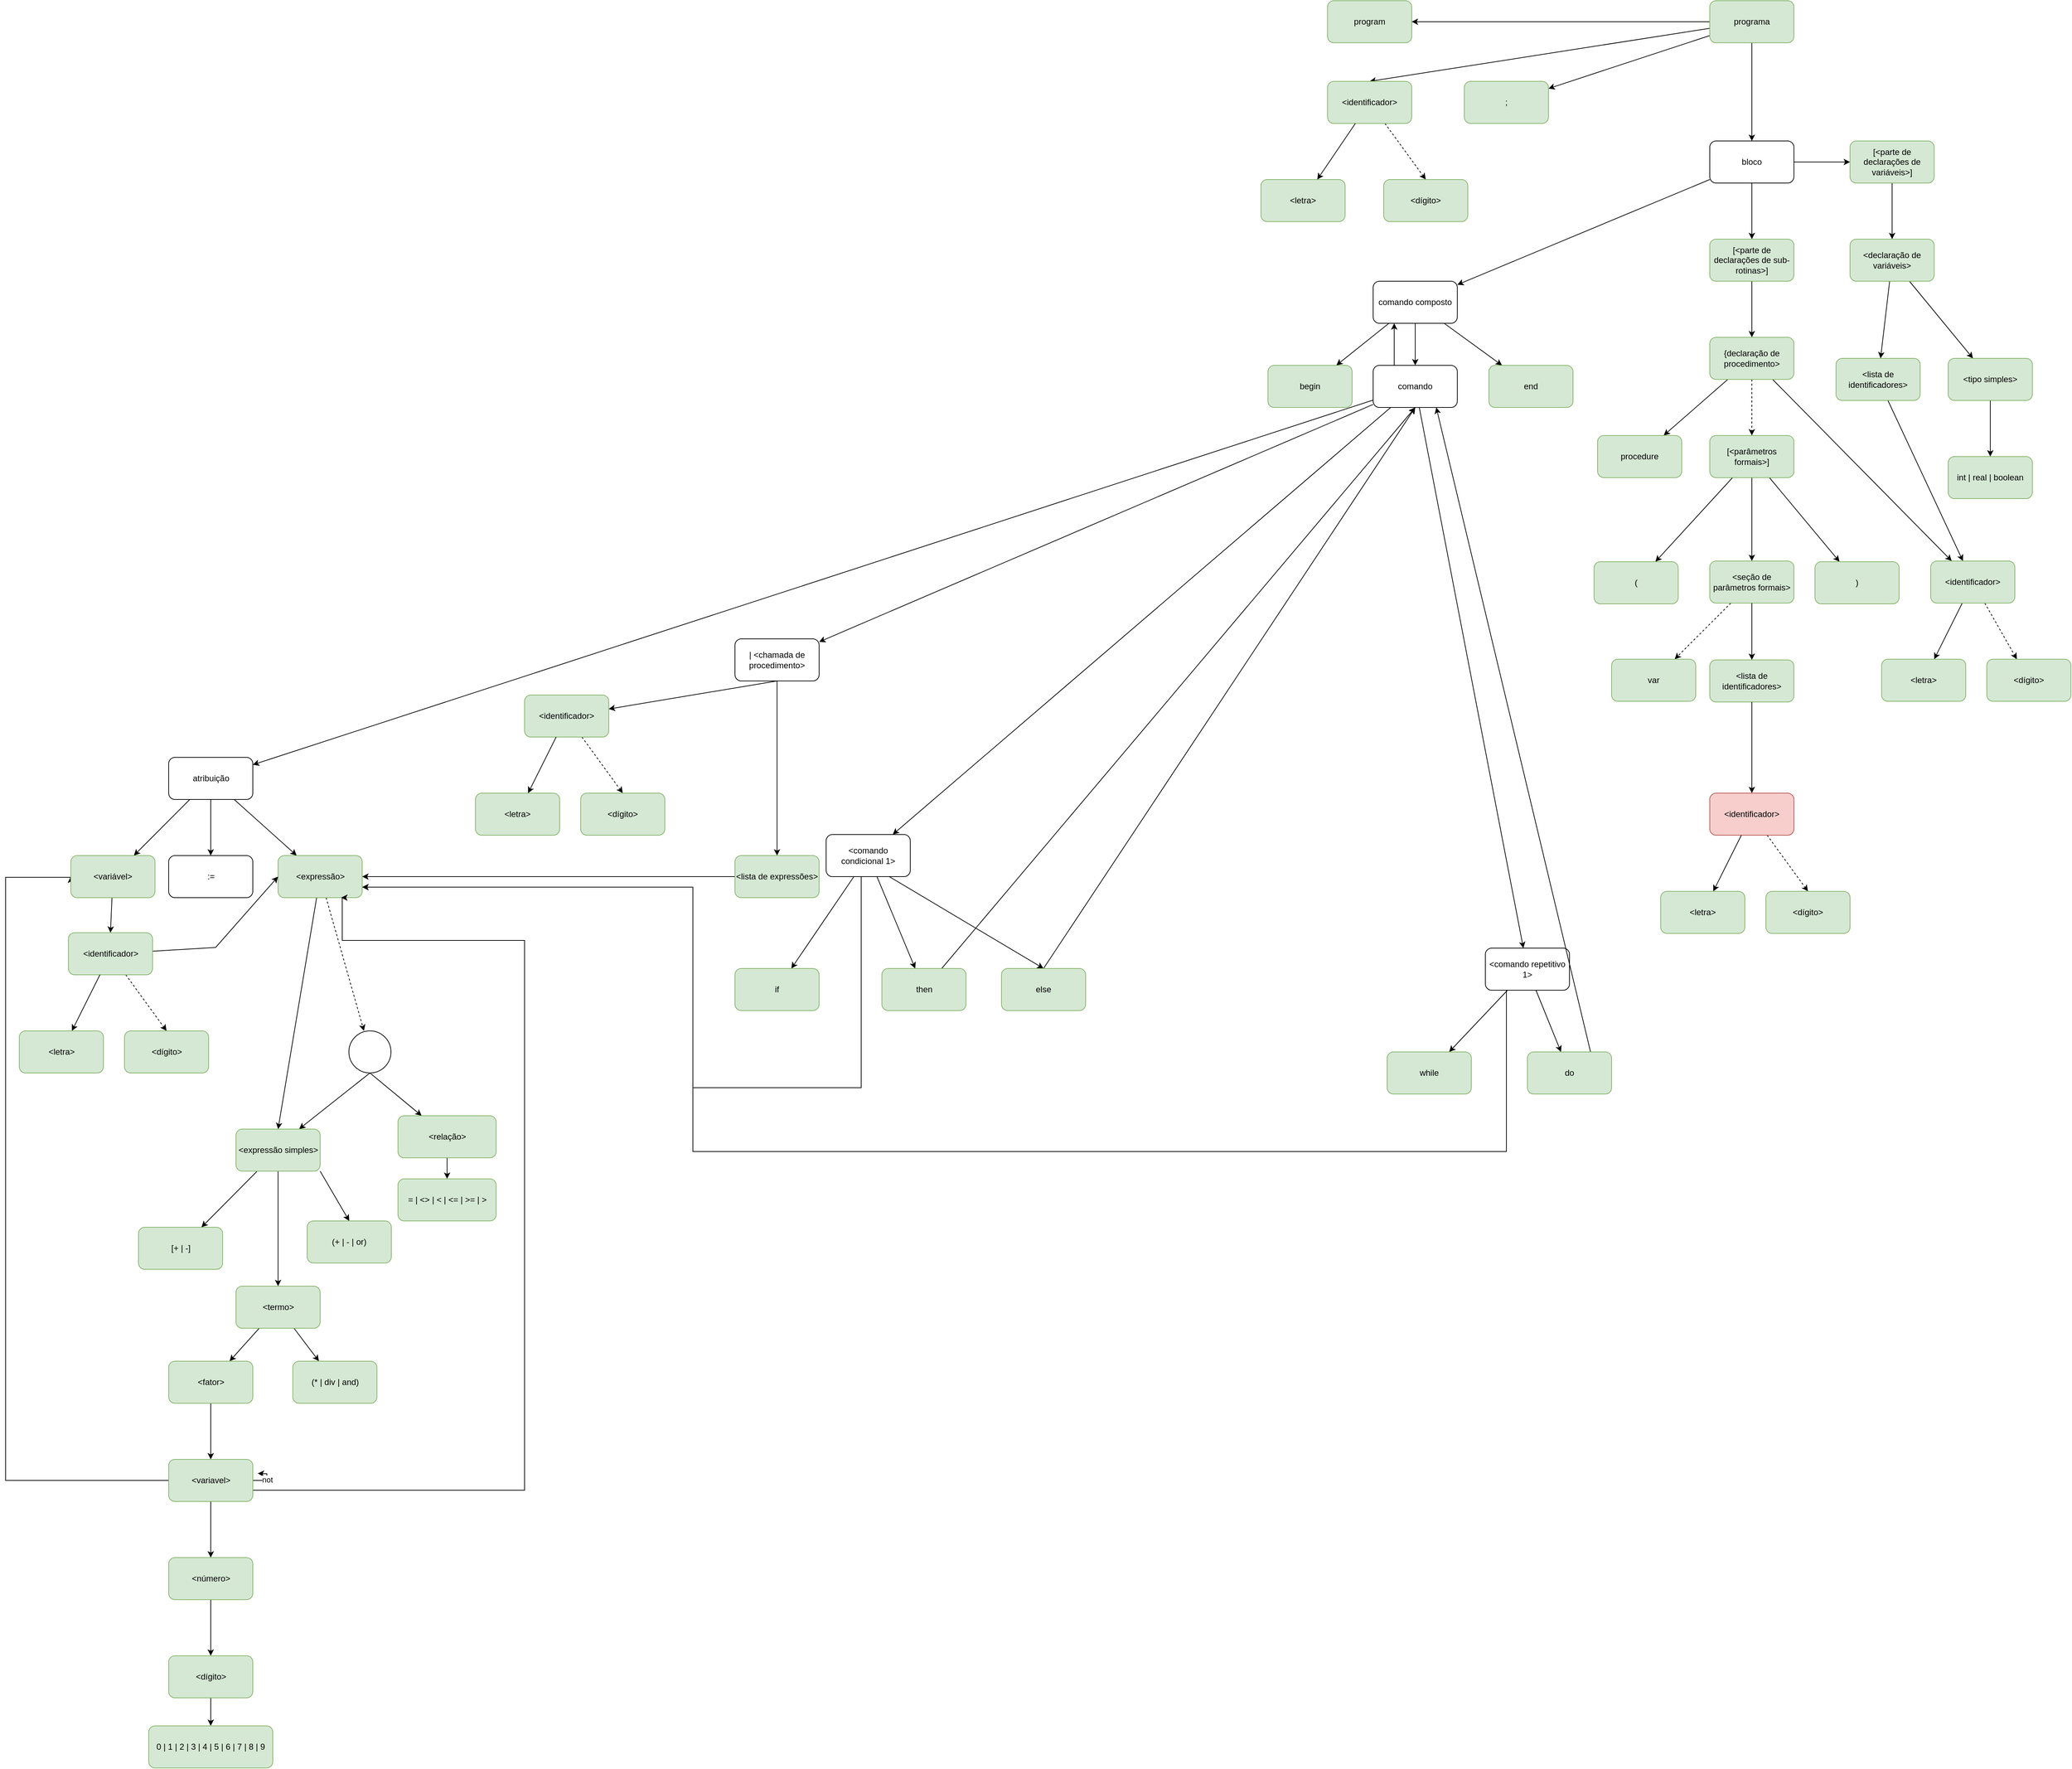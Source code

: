 <mxfile version="13.10.0" type="device"><diagram id="MVIseH_2LVg4DSzPg-SN" name="Page-1"><mxGraphModel dx="8337" dy="4380" grid="1" gridSize="10" guides="1" tooltips="1" connect="1" arrows="1" fold="1" page="1" pageScale="1" pageWidth="850" pageHeight="1100" math="0" shadow="0"><root><mxCell id="0"/><mxCell id="1" parent="0"/><mxCell id="xdt0ppqi4faAFa-hkbsk-4" value="" style="rounded=0;orthogonalLoop=1;jettySize=auto;html=1;" parent="1" source="xdt0ppqi4faAFa-hkbsk-1" target="xdt0ppqi4faAFa-hkbsk-3" edge="1"><mxGeometry relative="1" as="geometry"/></mxCell><mxCell id="xdt0ppqi4faAFa-hkbsk-158" value="" style="edgeStyle=none;rounded=0;orthogonalLoop=1;jettySize=auto;html=1;" parent="1" source="xdt0ppqi4faAFa-hkbsk-1" target="xdt0ppqi4faAFa-hkbsk-157" edge="1"><mxGeometry relative="1" as="geometry"/></mxCell><mxCell id="xdt0ppqi4faAFa-hkbsk-160" value="" style="edgeStyle=none;rounded=0;orthogonalLoop=1;jettySize=auto;html=1;" parent="1" source="xdt0ppqi4faAFa-hkbsk-1" target="xdt0ppqi4faAFa-hkbsk-159" edge="1"><mxGeometry relative="1" as="geometry"/></mxCell><mxCell id="xdt0ppqi4faAFa-hkbsk-167" style="edgeStyle=none;rounded=0;orthogonalLoop=1;jettySize=auto;html=1;entryX=0.5;entryY=0;entryDx=0;entryDy=0;" parent="1" source="xdt0ppqi4faAFa-hkbsk-1" target="xdt0ppqi4faAFa-hkbsk-163" edge="1"><mxGeometry relative="1" as="geometry"/></mxCell><mxCell id="xdt0ppqi4faAFa-hkbsk-1" value="programa" style="rounded=1;whiteSpace=wrap;html=1;fillColor=#d5e8d4;strokeColor=#82b366;" parent="1" vertex="1"><mxGeometry x="470" y="-150" width="120" height="60" as="geometry"/></mxCell><mxCell id="xdt0ppqi4faAFa-hkbsk-159" value=";" style="rounded=1;whiteSpace=wrap;html=1;fillColor=#d5e8d4;strokeColor=#82b366;" parent="1" vertex="1"><mxGeometry x="120" y="-35" width="120" height="60" as="geometry"/></mxCell><mxCell id="xdt0ppqi4faAFa-hkbsk-157" value="program" style="rounded=1;whiteSpace=wrap;html=1;fillColor=#d5e8d4;strokeColor=#82b366;" parent="1" vertex="1"><mxGeometry x="-75" y="-150" width="120" height="60" as="geometry"/></mxCell><mxCell id="xdt0ppqi4faAFa-hkbsk-6" value="" style="edgeStyle=orthogonalEdgeStyle;rounded=0;orthogonalLoop=1;jettySize=auto;html=1;" parent="1" source="xdt0ppqi4faAFa-hkbsk-3" target="xdt0ppqi4faAFa-hkbsk-5" edge="1"><mxGeometry relative="1" as="geometry"/></mxCell><mxCell id="xdt0ppqi4faAFa-hkbsk-25" value="" style="edgeStyle=none;rounded=0;orthogonalLoop=1;jettySize=auto;html=1;" parent="1" source="xdt0ppqi4faAFa-hkbsk-3" target="xdt0ppqi4faAFa-hkbsk-24" edge="1"><mxGeometry relative="1" as="geometry"/></mxCell><mxCell id="xdt0ppqi4faAFa-hkbsk-58" value="" style="edgeStyle=none;rounded=0;orthogonalLoop=1;jettySize=auto;html=1;" parent="1" source="xdt0ppqi4faAFa-hkbsk-3" target="xdt0ppqi4faAFa-hkbsk-57" edge="1"><mxGeometry relative="1" as="geometry"/></mxCell><mxCell id="xdt0ppqi4faAFa-hkbsk-3" value="bloco" style="rounded=1;whiteSpace=wrap;html=1;" parent="1" vertex="1"><mxGeometry x="470" y="50" width="120" height="60" as="geometry"/></mxCell><mxCell id="xdt0ppqi4faAFa-hkbsk-60" value="" style="edgeStyle=none;rounded=0;orthogonalLoop=1;jettySize=auto;html=1;" parent="1" source="xdt0ppqi4faAFa-hkbsk-57" target="xdt0ppqi4faAFa-hkbsk-59" edge="1"><mxGeometry relative="1" as="geometry"/></mxCell><mxCell id="xdt0ppqi4faAFa-hkbsk-62" value="" style="edgeStyle=none;rounded=0;orthogonalLoop=1;jettySize=auto;html=1;" parent="1" source="xdt0ppqi4faAFa-hkbsk-57" target="xdt0ppqi4faAFa-hkbsk-61" edge="1"><mxGeometry relative="1" as="geometry"/></mxCell><mxCell id="xdt0ppqi4faAFa-hkbsk-64" value="" style="edgeStyle=none;rounded=0;orthogonalLoop=1;jettySize=auto;html=1;" parent="1" source="xdt0ppqi4faAFa-hkbsk-57" target="xdt0ppqi4faAFa-hkbsk-63" edge="1"><mxGeometry relative="1" as="geometry"/></mxCell><mxCell id="xdt0ppqi4faAFa-hkbsk-57" value="comando composto" style="rounded=1;whiteSpace=wrap;html=1;" parent="1" vertex="1"><mxGeometry x="-10" y="250" width="120" height="60" as="geometry"/></mxCell><mxCell id="xdt0ppqi4faAFa-hkbsk-66" value="" style="edgeStyle=none;rounded=0;orthogonalLoop=1;jettySize=auto;html=1;" parent="1" source="xdt0ppqi4faAFa-hkbsk-63" target="xdt0ppqi4faAFa-hkbsk-65" edge="1"><mxGeometry relative="1" as="geometry"/></mxCell><mxCell id="xdt0ppqi4faAFa-hkbsk-68" value="" style="edgeStyle=none;rounded=0;orthogonalLoop=1;jettySize=auto;html=1;" parent="1" source="xdt0ppqi4faAFa-hkbsk-63" target="xdt0ppqi4faAFa-hkbsk-67" edge="1"><mxGeometry relative="1" as="geometry"/></mxCell><mxCell id="xdt0ppqi4faAFa-hkbsk-69" style="edgeStyle=none;rounded=0;orthogonalLoop=1;jettySize=auto;html=1;exitX=0.25;exitY=0;exitDx=0;exitDy=0;entryX=0.25;entryY=1;entryDx=0;entryDy=0;" parent="1" source="xdt0ppqi4faAFa-hkbsk-63" target="xdt0ppqi4faAFa-hkbsk-57" edge="1"><mxGeometry relative="1" as="geometry"/></mxCell><mxCell id="xdt0ppqi4faAFa-hkbsk-71" value="" style="edgeStyle=none;rounded=0;orthogonalLoop=1;jettySize=auto;html=1;" parent="1" source="xdt0ppqi4faAFa-hkbsk-63" target="xdt0ppqi4faAFa-hkbsk-70" edge="1"><mxGeometry relative="1" as="geometry"/></mxCell><mxCell id="xdt0ppqi4faAFa-hkbsk-73" value="" style="edgeStyle=none;rounded=0;orthogonalLoop=1;jettySize=auto;html=1;" parent="1" source="xdt0ppqi4faAFa-hkbsk-63" target="xdt0ppqi4faAFa-hkbsk-72" edge="1"><mxGeometry relative="1" as="geometry"/></mxCell><mxCell id="xdt0ppqi4faAFa-hkbsk-63" value="comando" style="rounded=1;whiteSpace=wrap;html=1;" parent="1" vertex="1"><mxGeometry x="-10" y="370" width="120" height="60" as="geometry"/></mxCell><mxCell id="xdt0ppqi4faAFa-hkbsk-148" value="" style="edgeStyle=none;rounded=0;orthogonalLoop=1;jettySize=auto;html=1;" parent="1" source="xdt0ppqi4faAFa-hkbsk-72" target="xdt0ppqi4faAFa-hkbsk-147" edge="1"><mxGeometry relative="1" as="geometry"/></mxCell><mxCell id="xdt0ppqi4faAFa-hkbsk-151" style="edgeStyle=orthogonalEdgeStyle;rounded=0;orthogonalLoop=1;jettySize=auto;html=1;exitX=0.25;exitY=1;exitDx=0;exitDy=0;entryX=1;entryY=0.75;entryDx=0;entryDy=0;" parent="1" source="xdt0ppqi4faAFa-hkbsk-72" target="xdt0ppqi4faAFa-hkbsk-80" edge="1"><mxGeometry relative="1" as="geometry"><mxPoint x="-740" y="1401" as="targetPoint"/><Array as="points"><mxPoint x="180" y="1491"/><mxPoint x="-980" y="1491"/><mxPoint x="-980" y="1114"/></Array></mxGeometry></mxCell><mxCell id="xdt0ppqi4faAFa-hkbsk-155" value="" style="edgeStyle=none;rounded=0;orthogonalLoop=1;jettySize=auto;html=1;" parent="1" source="xdt0ppqi4faAFa-hkbsk-72" target="xdt0ppqi4faAFa-hkbsk-154" edge="1"><mxGeometry relative="1" as="geometry"/></mxCell><mxCell id="xdt0ppqi4faAFa-hkbsk-72" value="&amp;lt;comando repetitivo 1&amp;gt;" style="rounded=1;whiteSpace=wrap;html=1;" parent="1" vertex="1"><mxGeometry x="150" y="1201" width="120" height="60" as="geometry"/></mxCell><mxCell id="xdt0ppqi4faAFa-hkbsk-156" style="edgeStyle=none;rounded=0;orthogonalLoop=1;jettySize=auto;html=1;exitX=0.75;exitY=0;exitDx=0;exitDy=0;entryX=0.75;entryY=1;entryDx=0;entryDy=0;" parent="1" source="xdt0ppqi4faAFa-hkbsk-154" target="xdt0ppqi4faAFa-hkbsk-63" edge="1"><mxGeometry relative="1" as="geometry"/></mxCell><mxCell id="xdt0ppqi4faAFa-hkbsk-154" value="do" style="rounded=1;whiteSpace=wrap;html=1;fillColor=#d5e8d4;strokeColor=#82b366;" parent="1" vertex="1"><mxGeometry x="210" y="1349" width="120" height="60" as="geometry"/></mxCell><mxCell id="xdt0ppqi4faAFa-hkbsk-147" value="while" style="rounded=1;whiteSpace=wrap;html=1;fillColor=#d5e8d4;strokeColor=#82b366;" parent="1" vertex="1"><mxGeometry x="10" y="1349" width="120" height="60" as="geometry"/></mxCell><mxCell id="xdt0ppqi4faAFa-hkbsk-136" value="" style="edgeStyle=none;rounded=0;orthogonalLoop=1;jettySize=auto;html=1;" parent="1" source="xdt0ppqi4faAFa-hkbsk-70" target="xdt0ppqi4faAFa-hkbsk-135" edge="1"><mxGeometry relative="1" as="geometry"/></mxCell><mxCell id="xdt0ppqi4faAFa-hkbsk-137" style="edgeStyle=orthogonalEdgeStyle;rounded=0;orthogonalLoop=1;jettySize=auto;html=1;exitX=0.25;exitY=1;exitDx=0;exitDy=0;entryX=1;entryY=0.75;entryDx=0;entryDy=0;" parent="1" source="xdt0ppqi4faAFa-hkbsk-70" target="xdt0ppqi4faAFa-hkbsk-80" edge="1"><mxGeometry relative="1" as="geometry"><Array as="points"><mxPoint x="-740" y="1400"/><mxPoint x="-980" y="1400"/><mxPoint x="-980" y="1114"/></Array></mxGeometry></mxCell><mxCell id="xdt0ppqi4faAFa-hkbsk-141" value="" style="edgeStyle=none;rounded=0;orthogonalLoop=1;jettySize=auto;html=1;" parent="1" source="xdt0ppqi4faAFa-hkbsk-70" target="xdt0ppqi4faAFa-hkbsk-140" edge="1"><mxGeometry relative="1" as="geometry"/></mxCell><mxCell id="xdt0ppqi4faAFa-hkbsk-145" style="edgeStyle=none;rounded=0;orthogonalLoop=1;jettySize=auto;html=1;exitX=0.75;exitY=1;exitDx=0;exitDy=0;entryX=0.5;entryY=0;entryDx=0;entryDy=0;" parent="1" source="xdt0ppqi4faAFa-hkbsk-70" target="xdt0ppqi4faAFa-hkbsk-144" edge="1"><mxGeometry relative="1" as="geometry"/></mxCell><mxCell id="xdt0ppqi4faAFa-hkbsk-70" value="&amp;lt;comando condicional 1&amp;gt;" style="rounded=1;whiteSpace=wrap;html=1;" parent="1" vertex="1"><mxGeometry x="-790" y="1039" width="120" height="60" as="geometry"/></mxCell><mxCell id="xdt0ppqi4faAFa-hkbsk-143" style="edgeStyle=none;rounded=0;orthogonalLoop=1;jettySize=auto;html=1;entryX=0.5;entryY=1;entryDx=0;entryDy=0;" parent="1" source="xdt0ppqi4faAFa-hkbsk-140" target="xdt0ppqi4faAFa-hkbsk-63" edge="1"><mxGeometry relative="1" as="geometry"/></mxCell><mxCell id="xdt0ppqi4faAFa-hkbsk-140" value="then" style="rounded=1;whiteSpace=wrap;html=1;fillColor=#d5e8d4;strokeColor=#82b366;" parent="1" vertex="1"><mxGeometry x="-710.5" y="1230" width="120" height="60" as="geometry"/></mxCell><mxCell id="xdt0ppqi4faAFa-hkbsk-135" value="if" style="rounded=1;whiteSpace=wrap;html=1;fillColor=#d5e8d4;strokeColor=#82b366;" parent="1" vertex="1"><mxGeometry x="-920" y="1230" width="120" height="60" as="geometry"/></mxCell><mxCell id="xdt0ppqi4faAFa-hkbsk-133" style="edgeStyle=none;rounded=0;orthogonalLoop=1;jettySize=auto;html=1;entryX=0.5;entryY=0;entryDx=0;entryDy=0;" parent="1" source="xdt0ppqi4faAFa-hkbsk-67" target="xdt0ppqi4faAFa-hkbsk-131" edge="1"><mxGeometry relative="1" as="geometry"/></mxCell><mxCell id="xdt0ppqi4faAFa-hkbsk-67" value="| &amp;lt;chamada de procedimento&amp;gt;" style="rounded=1;whiteSpace=wrap;html=1;" parent="1" vertex="1"><mxGeometry x="-920" y="760" width="120" height="60" as="geometry"/></mxCell><mxCell id="xdt0ppqi4faAFa-hkbsk-134" style="edgeStyle=none;rounded=0;orthogonalLoop=1;jettySize=auto;html=1;entryX=1;entryY=0.5;entryDx=0;entryDy=0;" parent="1" source="xdt0ppqi4faAFa-hkbsk-131" target="xdt0ppqi4faAFa-hkbsk-80" edge="1"><mxGeometry relative="1" as="geometry"/></mxCell><mxCell id="xdt0ppqi4faAFa-hkbsk-131" value="&amp;lt;lista de expressões&amp;gt;" style="rounded=1;whiteSpace=wrap;html=1;fillColor=#d5e8d4;strokeColor=#82b366;" parent="1" vertex="1"><mxGeometry x="-920" y="1069" width="120" height="60" as="geometry"/></mxCell><mxCell id="xdt0ppqi4faAFa-hkbsk-75" value="" style="edgeStyle=none;rounded=0;orthogonalLoop=1;jettySize=auto;html=1;" parent="1" source="xdt0ppqi4faAFa-hkbsk-65" target="xdt0ppqi4faAFa-hkbsk-74" edge="1"><mxGeometry relative="1" as="geometry"/></mxCell><mxCell id="xdt0ppqi4faAFa-hkbsk-77" value="" style="edgeStyle=none;rounded=0;orthogonalLoop=1;jettySize=auto;html=1;" parent="1" source="xdt0ppqi4faAFa-hkbsk-65" target="xdt0ppqi4faAFa-hkbsk-76" edge="1"><mxGeometry relative="1" as="geometry"/></mxCell><mxCell id="xdt0ppqi4faAFa-hkbsk-81" value="" style="edgeStyle=none;rounded=0;orthogonalLoop=1;jettySize=auto;html=1;" parent="1" source="xdt0ppqi4faAFa-hkbsk-65" target="xdt0ppqi4faAFa-hkbsk-80" edge="1"><mxGeometry relative="1" as="geometry"/></mxCell><mxCell id="xdt0ppqi4faAFa-hkbsk-65" value="atribuição" style="rounded=1;whiteSpace=wrap;html=1;" parent="1" vertex="1"><mxGeometry x="-1727.5" y="929" width="120" height="60" as="geometry"/></mxCell><mxCell id="xdt0ppqi4faAFa-hkbsk-90" value="" style="edgeStyle=none;rounded=0;orthogonalLoop=1;jettySize=auto;html=1;entryX=0.5;entryY=0;entryDx=0;entryDy=0;" parent="1" source="xdt0ppqi4faAFa-hkbsk-80" target="xdt0ppqi4faAFa-hkbsk-99" edge="1"><mxGeometry relative="1" as="geometry"><mxPoint x="-1564.3" y="1319" as="targetPoint"/></mxGeometry></mxCell><mxCell id="xdt0ppqi4faAFa-hkbsk-92" value="" style="edgeStyle=none;rounded=0;orthogonalLoop=1;jettySize=auto;html=1;dashed=1;" parent="1" source="xdt0ppqi4faAFa-hkbsk-80" target="xdt0ppqi4faAFa-hkbsk-91" edge="1"><mxGeometry relative="1" as="geometry"/></mxCell><mxCell id="xdt0ppqi4faAFa-hkbsk-80" value="&amp;lt;expressão&amp;gt;" style="rounded=1;whiteSpace=wrap;html=1;fillColor=#d5e8d4;strokeColor=#82b366;" parent="1" vertex="1"><mxGeometry x="-1571.5" y="1069" width="120" height="60" as="geometry"/></mxCell><mxCell id="xdt0ppqi4faAFa-hkbsk-94" value="" style="edgeStyle=none;rounded=0;orthogonalLoop=1;jettySize=auto;html=1;exitX=0.5;exitY=1;exitDx=0;exitDy=0;" parent="1" source="xdt0ppqi4faAFa-hkbsk-91" target="xdt0ppqi4faAFa-hkbsk-93" edge="1"><mxGeometry relative="1" as="geometry"/></mxCell><mxCell id="xdt0ppqi4faAFa-hkbsk-95" style="edgeStyle=none;rounded=0;orthogonalLoop=1;jettySize=auto;html=1;entryX=0.75;entryY=0;entryDx=0;entryDy=0;exitX=0.5;exitY=1;exitDx=0;exitDy=0;" parent="1" source="xdt0ppqi4faAFa-hkbsk-91" target="xdt0ppqi4faAFa-hkbsk-99" edge="1"><mxGeometry relative="1" as="geometry"><mxPoint x="-1511.5" y="1349" as="targetPoint"/></mxGeometry></mxCell><mxCell id="xdt0ppqi4faAFa-hkbsk-91" value="" style="rounded=1;whiteSpace=wrap;html=1;arcSize=50;" parent="1" vertex="1"><mxGeometry x="-1470.5" y="1319" width="60" height="60" as="geometry"/></mxCell><mxCell id="xdt0ppqi4faAFa-hkbsk-97" value="" style="edgeStyle=none;rounded=0;orthogonalLoop=1;jettySize=auto;html=1;dashed=1;strokeColor=none;" parent="1" source="xdt0ppqi4faAFa-hkbsk-93" target="xdt0ppqi4faAFa-hkbsk-96" edge="1"><mxGeometry relative="1" as="geometry"/></mxCell><mxCell id="xdt0ppqi4faAFa-hkbsk-98" style="edgeStyle=none;rounded=0;orthogonalLoop=1;jettySize=auto;html=1;entryX=0.5;entryY=0;entryDx=0;entryDy=0;" parent="1" source="xdt0ppqi4faAFa-hkbsk-93" target="xdt0ppqi4faAFa-hkbsk-96" edge="1"><mxGeometry relative="1" as="geometry"/></mxCell><mxCell id="xdt0ppqi4faAFa-hkbsk-93" value="&amp;lt;relação&amp;gt;" style="rounded=1;whiteSpace=wrap;html=1;fillColor=#d5e8d4;strokeColor=#82b366;" parent="1" vertex="1"><mxGeometry x="-1400.5" y="1440" width="140" height="60" as="geometry"/></mxCell><mxCell id="xdt0ppqi4faAFa-hkbsk-96" value="= | &amp;lt;&amp;gt; | &amp;lt; | &amp;lt;= | &amp;gt;= | &amp;gt;" style="rounded=1;whiteSpace=wrap;html=1;fillColor=#d5e8d4;strokeColor=#82b366;" parent="1" vertex="1"><mxGeometry x="-1400.5" y="1530" width="140" height="60" as="geometry"/></mxCell><mxCell id="xdt0ppqi4faAFa-hkbsk-102" value="" style="edgeStyle=none;rounded=0;orthogonalLoop=1;jettySize=auto;html=1;" parent="1" source="xdt0ppqi4faAFa-hkbsk-99" target="xdt0ppqi4faAFa-hkbsk-107" edge="1"><mxGeometry relative="1" as="geometry"><mxPoint x="-1571.5" y="1599" as="targetPoint"/></mxGeometry></mxCell><mxCell id="xdt0ppqi4faAFa-hkbsk-104" value="" style="edgeStyle=none;rounded=0;orthogonalLoop=1;jettySize=auto;html=1;" parent="1" source="xdt0ppqi4faAFa-hkbsk-99" target="xdt0ppqi4faAFa-hkbsk-103" edge="1"><mxGeometry relative="1" as="geometry"/></mxCell><mxCell id="Nu6k1QCxjsmiJj0d7sPx-2" style="rounded=0;orthogonalLoop=1;jettySize=auto;html=1;exitX=1;exitY=1;exitDx=0;exitDy=0;entryX=0.5;entryY=0;entryDx=0;entryDy=0;" edge="1" parent="1" source="xdt0ppqi4faAFa-hkbsk-99" target="Nu6k1QCxjsmiJj0d7sPx-1"><mxGeometry relative="1" as="geometry"/></mxCell><mxCell id="xdt0ppqi4faAFa-hkbsk-99" value="&amp;lt;expressão simples&amp;gt;" style="rounded=1;whiteSpace=wrap;html=1;fillColor=#d5e8d4;strokeColor=#82b366;" parent="1" vertex="1"><mxGeometry x="-1631.5" y="1459" width="120" height="60" as="geometry"/></mxCell><mxCell id="xdt0ppqi4faAFa-hkbsk-103" value="[+ | -]" style="rounded=1;whiteSpace=wrap;html=1;fillColor=#d5e8d4;strokeColor=#82b366;" parent="1" vertex="1"><mxGeometry x="-1770.5" y="1599" width="120" height="60" as="geometry"/></mxCell><mxCell id="xdt0ppqi4faAFa-hkbsk-110" value="" style="edgeStyle=none;rounded=0;orthogonalLoop=1;jettySize=auto;html=1;" parent="1" source="xdt0ppqi4faAFa-hkbsk-107" target="xdt0ppqi4faAFa-hkbsk-109" edge="1"><mxGeometry relative="1" as="geometry"/></mxCell><mxCell id="xdt0ppqi4faAFa-hkbsk-112" value="" style="edgeStyle=none;rounded=0;orthogonalLoop=1;jettySize=auto;html=1;" parent="1" source="xdt0ppqi4faAFa-hkbsk-107" target="xdt0ppqi4faAFa-hkbsk-111" edge="1"><mxGeometry relative="1" as="geometry"/></mxCell><mxCell id="xdt0ppqi4faAFa-hkbsk-107" value="&amp;lt;termo&amp;gt;" style="rounded=1;whiteSpace=wrap;html=1;fillColor=#d5e8d4;strokeColor=#82b366;" parent="1" vertex="1"><mxGeometry x="-1631.5" y="1683" width="120" height="60" as="geometry"/></mxCell><mxCell id="xdt0ppqi4faAFa-hkbsk-111" value="(* | div | and)" style="rounded=1;whiteSpace=wrap;html=1;fillColor=#d5e8d4;strokeColor=#82b366;" parent="1" vertex="1"><mxGeometry x="-1550.5" y="1790" width="120" height="60" as="geometry"/></mxCell><mxCell id="xdt0ppqi4faAFa-hkbsk-114" value="" style="edgeStyle=none;rounded=0;orthogonalLoop=1;jettySize=auto;html=1;" parent="1" source="xdt0ppqi4faAFa-hkbsk-109" target="xdt0ppqi4faAFa-hkbsk-113" edge="1"><mxGeometry relative="1" as="geometry"/></mxCell><mxCell id="xdt0ppqi4faAFa-hkbsk-109" value="&amp;lt;fator&amp;gt;" style="rounded=1;whiteSpace=wrap;html=1;fillColor=#d5e8d4;strokeColor=#82b366;" parent="1" vertex="1"><mxGeometry x="-1727.5" y="1790" width="120" height="60" as="geometry"/></mxCell><mxCell id="xdt0ppqi4faAFa-hkbsk-115" style="edgeStyle=orthogonalEdgeStyle;rounded=0;orthogonalLoop=1;jettySize=auto;html=1;entryX=0;entryY=0.5;entryDx=0;entryDy=0;" parent="1" source="xdt0ppqi4faAFa-hkbsk-113" target="xdt0ppqi4faAFa-hkbsk-74" edge="1"><mxGeometry relative="1" as="geometry"><Array as="points"><mxPoint x="-1960" y="1960"/><mxPoint x="-1960" y="1100"/></Array></mxGeometry></mxCell><mxCell id="xdt0ppqi4faAFa-hkbsk-116" value="not" style="edgeStyle=orthogonalEdgeStyle;rounded=0;orthogonalLoop=1;jettySize=auto;html=1;" parent="1" source="xdt0ppqi4faAFa-hkbsk-113" edge="1"><mxGeometry relative="1" as="geometry"><mxPoint x="-1600.5" y="1950" as="targetPoint"/></mxGeometry></mxCell><mxCell id="xdt0ppqi4faAFa-hkbsk-118" value="" style="edgeStyle=orthogonalEdgeStyle;rounded=0;orthogonalLoop=1;jettySize=auto;html=1;" parent="1" source="xdt0ppqi4faAFa-hkbsk-113" target="xdt0ppqi4faAFa-hkbsk-117" edge="1"><mxGeometry relative="1" as="geometry"/></mxCell><mxCell id="xdt0ppqi4faAFa-hkbsk-119" style="edgeStyle=orthogonalEdgeStyle;rounded=0;orthogonalLoop=1;jettySize=auto;html=1;exitX=1;exitY=0.75;exitDx=0;exitDy=0;entryX=0.75;entryY=1;entryDx=0;entryDy=0;" parent="1" source="xdt0ppqi4faAFa-hkbsk-113" target="xdt0ppqi4faAFa-hkbsk-80" edge="1"><mxGeometry relative="1" as="geometry"><Array as="points"><mxPoint x="-1220" y="1974"/><mxPoint x="-1220" y="1190"/><mxPoint x="-1480" y="1190"/></Array></mxGeometry></mxCell><mxCell id="xdt0ppqi4faAFa-hkbsk-113" value="&amp;lt;variavel&amp;gt;" style="rounded=1;whiteSpace=wrap;html=1;fillColor=#d5e8d4;strokeColor=#82b366;" parent="1" vertex="1"><mxGeometry x="-1727.5" y="1930" width="120" height="60" as="geometry"/></mxCell><mxCell id="xdt0ppqi4faAFa-hkbsk-122" value="" style="edgeStyle=orthogonalEdgeStyle;rounded=0;orthogonalLoop=1;jettySize=auto;html=1;" parent="1" source="xdt0ppqi4faAFa-hkbsk-117" target="xdt0ppqi4faAFa-hkbsk-121" edge="1"><mxGeometry relative="1" as="geometry"/></mxCell><mxCell id="xdt0ppqi4faAFa-hkbsk-117" value="&amp;lt;número&amp;gt;" style="rounded=1;whiteSpace=wrap;html=1;fillColor=#d5e8d4;strokeColor=#82b366;" parent="1" vertex="1"><mxGeometry x="-1727.5" y="2070" width="120" height="60" as="geometry"/></mxCell><mxCell id="xdt0ppqi4faAFa-hkbsk-124" value="" style="edgeStyle=orthogonalEdgeStyle;rounded=0;orthogonalLoop=1;jettySize=auto;html=1;" parent="1" source="xdt0ppqi4faAFa-hkbsk-121" target="xdt0ppqi4faAFa-hkbsk-123" edge="1"><mxGeometry relative="1" as="geometry"/></mxCell><mxCell id="xdt0ppqi4faAFa-hkbsk-121" value="&amp;lt;dígito&amp;gt;" style="rounded=1;whiteSpace=wrap;html=1;fillColor=#d5e8d4;strokeColor=#82b366;" parent="1" vertex="1"><mxGeometry x="-1727.5" y="2210" width="120" height="60" as="geometry"/></mxCell><mxCell id="xdt0ppqi4faAFa-hkbsk-123" value="0 | 1 | 2 | 3 | 4 | 5 | 6 | 7 | 8 | 9" style="rounded=1;whiteSpace=wrap;html=1;fillColor=#d5e8d4;strokeColor=#82b366;" parent="1" vertex="1"><mxGeometry x="-1756" y="2310" width="177" height="60" as="geometry"/></mxCell><mxCell id="xdt0ppqi4faAFa-hkbsk-76" value=":=" style="rounded=1;whiteSpace=wrap;html=1;" parent="1" vertex="1"><mxGeometry x="-1727.5" y="1069" width="120" height="60" as="geometry"/></mxCell><mxCell id="xdt0ppqi4faAFa-hkbsk-87" style="edgeStyle=none;rounded=0;orthogonalLoop=1;jettySize=auto;html=1;entryX=0.5;entryY=0;entryDx=0;entryDy=0;" parent="1" source="xdt0ppqi4faAFa-hkbsk-74" target="xdt0ppqi4faAFa-hkbsk-83" edge="1"><mxGeometry relative="1" as="geometry"/></mxCell><mxCell id="xdt0ppqi4faAFa-hkbsk-74" value="&amp;lt;variável&amp;gt;" style="rounded=1;whiteSpace=wrap;html=1;fillColor=#d5e8d4;strokeColor=#82b366;" parent="1" vertex="1"><mxGeometry x="-1867" y="1069" width="120" height="60" as="geometry"/></mxCell><mxCell id="xdt0ppqi4faAFa-hkbsk-61" value="end" style="rounded=1;whiteSpace=wrap;html=1;fillColor=#d5e8d4;strokeColor=#82b366;" parent="1" vertex="1"><mxGeometry x="155" y="370" width="120" height="60" as="geometry"/></mxCell><mxCell id="xdt0ppqi4faAFa-hkbsk-59" value="begin" style="rounded=1;whiteSpace=wrap;html=1;fillColor=#d5e8d4;strokeColor=#82b366;" parent="1" vertex="1"><mxGeometry x="-160" y="370" width="120" height="60" as="geometry"/></mxCell><mxCell id="xdt0ppqi4faAFa-hkbsk-27" value="" style="edgeStyle=none;rounded=0;orthogonalLoop=1;jettySize=auto;html=1;" parent="1" source="xdt0ppqi4faAFa-hkbsk-24" target="xdt0ppqi4faAFa-hkbsk-26" edge="1"><mxGeometry relative="1" as="geometry"/></mxCell><mxCell id="xdt0ppqi4faAFa-hkbsk-24" value="[&amp;lt;parte de declarações de sub-rotinas&amp;gt;]" style="rounded=1;whiteSpace=wrap;html=1;fillColor=#d5e8d4;strokeColor=#82b366;" parent="1" vertex="1"><mxGeometry x="470" y="190" width="120" height="60" as="geometry"/></mxCell><mxCell id="xdt0ppqi4faAFa-hkbsk-29" value="" style="edgeStyle=none;rounded=0;orthogonalLoop=1;jettySize=auto;html=1;" parent="1" source="xdt0ppqi4faAFa-hkbsk-26" target="xdt0ppqi4faAFa-hkbsk-28" edge="1"><mxGeometry relative="1" as="geometry"/></mxCell><mxCell id="xdt0ppqi4faAFa-hkbsk-30" style="edgeStyle=none;rounded=0;orthogonalLoop=1;jettySize=auto;html=1;entryX=0.25;entryY=0;entryDx=0;entryDy=0;" parent="1" source="xdt0ppqi4faAFa-hkbsk-26" target="xdt0ppqi4faAFa-hkbsk-17" edge="1"><mxGeometry relative="1" as="geometry"/></mxCell><mxCell id="xdt0ppqi4faAFa-hkbsk-32" value="" style="edgeStyle=none;rounded=0;orthogonalLoop=1;jettySize=auto;html=1;dashed=1;" parent="1" source="xdt0ppqi4faAFa-hkbsk-26" target="xdt0ppqi4faAFa-hkbsk-31" edge="1"><mxGeometry relative="1" as="geometry"/></mxCell><mxCell id="xdt0ppqi4faAFa-hkbsk-26" value="{declaração de procedimento&amp;gt;" style="rounded=1;whiteSpace=wrap;html=1;fillColor=#d5e8d4;strokeColor=#82b366;" parent="1" vertex="1"><mxGeometry x="470" y="330" width="120" height="60" as="geometry"/></mxCell><mxCell id="xdt0ppqi4faAFa-hkbsk-34" value="" style="edgeStyle=none;rounded=0;orthogonalLoop=1;jettySize=auto;html=1;" parent="1" source="xdt0ppqi4faAFa-hkbsk-31" target="xdt0ppqi4faAFa-hkbsk-33" edge="1"><mxGeometry relative="1" as="geometry"/></mxCell><mxCell id="xdt0ppqi4faAFa-hkbsk-36" value="" style="edgeStyle=none;rounded=0;orthogonalLoop=1;jettySize=auto;html=1;" parent="1" source="xdt0ppqi4faAFa-hkbsk-31" target="xdt0ppqi4faAFa-hkbsk-35" edge="1"><mxGeometry relative="1" as="geometry"/></mxCell><mxCell id="xdt0ppqi4faAFa-hkbsk-38" value="" style="edgeStyle=none;rounded=0;orthogonalLoop=1;jettySize=auto;html=1;" parent="1" source="xdt0ppqi4faAFa-hkbsk-31" target="xdt0ppqi4faAFa-hkbsk-37" edge="1"><mxGeometry relative="1" as="geometry"/></mxCell><mxCell id="xdt0ppqi4faAFa-hkbsk-31" value="[&amp;lt;parâmetros formais&amp;gt;]" style="rounded=1;whiteSpace=wrap;html=1;fillColor=#d5e8d4;strokeColor=#82b366;" parent="1" vertex="1"><mxGeometry x="470" y="470" width="120" height="60" as="geometry"/></mxCell><mxCell id="xdt0ppqi4faAFa-hkbsk-40" value="" style="edgeStyle=none;rounded=0;orthogonalLoop=1;jettySize=auto;html=1;dashed=1;" parent="1" source="xdt0ppqi4faAFa-hkbsk-37" target="xdt0ppqi4faAFa-hkbsk-39" edge="1"><mxGeometry relative="1" as="geometry"/></mxCell><mxCell id="xdt0ppqi4faAFa-hkbsk-37" value="&amp;lt;seção de parâmetros formais&amp;gt;" style="rounded=1;whiteSpace=wrap;html=1;fillColor=#d5e8d4;strokeColor=#82b366;" parent="1" vertex="1"><mxGeometry x="470" y="649" width="120" height="60" as="geometry"/></mxCell><mxCell id="xdt0ppqi4faAFa-hkbsk-53" style="edgeStyle=none;rounded=0;orthogonalLoop=1;jettySize=auto;html=1;exitX=0.5;exitY=1;exitDx=0;exitDy=0;entryX=0.5;entryY=0;entryDx=0;entryDy=0;" parent="1" source="xdt0ppqi4faAFa-hkbsk-37" target="xdt0ppqi4faAFa-hkbsk-47" edge="1"><mxGeometry relative="1" as="geometry"><mxPoint x="530" y="849" as="sourcePoint"/></mxGeometry></mxCell><mxCell id="xdt0ppqi4faAFa-hkbsk-39" value="var" style="rounded=1;whiteSpace=wrap;html=1;fillColor=#d5e8d4;strokeColor=#82b366;" parent="1" vertex="1"><mxGeometry x="330" y="789" width="120" height="60" as="geometry"/></mxCell><mxCell id="xdt0ppqi4faAFa-hkbsk-35" value=")" style="rounded=1;whiteSpace=wrap;html=1;fillColor=#d5e8d4;strokeColor=#82b366;" parent="1" vertex="1"><mxGeometry x="620" y="650" width="120" height="60" as="geometry"/></mxCell><mxCell id="xdt0ppqi4faAFa-hkbsk-33" value="(" style="rounded=1;whiteSpace=wrap;html=1;fillColor=#d5e8d4;strokeColor=#82b366;" parent="1" vertex="1"><mxGeometry x="305" y="650" width="120" height="60" as="geometry"/></mxCell><mxCell id="xdt0ppqi4faAFa-hkbsk-28" value="procedure" style="rounded=1;whiteSpace=wrap;html=1;fillColor=#d5e8d4;strokeColor=#82b366;" parent="1" vertex="1"><mxGeometry x="310" y="470" width="120" height="60" as="geometry"/></mxCell><mxCell id="xdt0ppqi4faAFa-hkbsk-8" value="" style="edgeStyle=orthogonalEdgeStyle;rounded=0;orthogonalLoop=1;jettySize=auto;html=1;" parent="1" source="xdt0ppqi4faAFa-hkbsk-5" target="xdt0ppqi4faAFa-hkbsk-7" edge="1"><mxGeometry relative="1" as="geometry"/></mxCell><mxCell id="xdt0ppqi4faAFa-hkbsk-5" value="[&amp;lt;parte de declarações de variáveis&amp;gt;]" style="rounded=1;whiteSpace=wrap;html=1;fillColor=#d5e8d4;strokeColor=#82b366;" parent="1" vertex="1"><mxGeometry x="670" y="50" width="120" height="60" as="geometry"/></mxCell><mxCell id="xdt0ppqi4faAFa-hkbsk-12" value="" style="edgeStyle=none;rounded=0;orthogonalLoop=1;jettySize=auto;html=1;" parent="1" source="xdt0ppqi4faAFa-hkbsk-7" target="xdt0ppqi4faAFa-hkbsk-11" edge="1"><mxGeometry relative="1" as="geometry"/></mxCell><mxCell id="xdt0ppqi4faAFa-hkbsk-16" value="" style="edgeStyle=none;rounded=0;orthogonalLoop=1;jettySize=auto;html=1;" parent="1" source="xdt0ppqi4faAFa-hkbsk-7" target="xdt0ppqi4faAFa-hkbsk-15" edge="1"><mxGeometry relative="1" as="geometry"/></mxCell><mxCell id="xdt0ppqi4faAFa-hkbsk-7" value="&amp;lt;declaração de variáveis&amp;gt;" style="rounded=1;whiteSpace=wrap;html=1;fillColor=#d5e8d4;strokeColor=#82b366;" parent="1" vertex="1"><mxGeometry x="670" y="190" width="120" height="60" as="geometry"/></mxCell><mxCell id="xdt0ppqi4faAFa-hkbsk-18" value="" style="edgeStyle=none;rounded=0;orthogonalLoop=1;jettySize=auto;html=1;" parent="1" source="xdt0ppqi4faAFa-hkbsk-15" target="xdt0ppqi4faAFa-hkbsk-17" edge="1"><mxGeometry relative="1" as="geometry"/></mxCell><mxCell id="xdt0ppqi4faAFa-hkbsk-15" value="&amp;lt;lista de identificadores&amp;gt;" style="rounded=1;whiteSpace=wrap;html=1;fillColor=#d5e8d4;strokeColor=#82b366;" parent="1" vertex="1"><mxGeometry x="650" y="360" width="120" height="60" as="geometry"/></mxCell><mxCell id="xdt0ppqi4faAFa-hkbsk-20" value="" style="edgeStyle=none;rounded=0;orthogonalLoop=1;jettySize=auto;html=1;" parent="1" source="xdt0ppqi4faAFa-hkbsk-17" target="xdt0ppqi4faAFa-hkbsk-19" edge="1"><mxGeometry relative="1" as="geometry"/></mxCell><mxCell id="xdt0ppqi4faAFa-hkbsk-22" value="" style="edgeStyle=none;rounded=0;orthogonalLoop=1;jettySize=auto;html=1;dashed=1;" parent="1" source="xdt0ppqi4faAFa-hkbsk-17" target="xdt0ppqi4faAFa-hkbsk-21" edge="1"><mxGeometry relative="1" as="geometry"/></mxCell><mxCell id="xdt0ppqi4faAFa-hkbsk-17" value="&amp;lt;identificador&amp;gt;" style="rounded=1;whiteSpace=wrap;html=1;fillColor=#d5e8d4;strokeColor=#82b366;" parent="1" vertex="1"><mxGeometry x="785" y="649" width="120" height="60" as="geometry"/></mxCell><mxCell id="xdt0ppqi4faAFa-hkbsk-21" value="&amp;lt;dígito&amp;gt;" style="rounded=1;whiteSpace=wrap;html=1;fillColor=#d5e8d4;strokeColor=#82b366;" parent="1" vertex="1"><mxGeometry x="865" y="789" width="120" height="60" as="geometry"/></mxCell><mxCell id="xdt0ppqi4faAFa-hkbsk-19" value="&amp;lt;letra&amp;gt;" style="rounded=1;whiteSpace=wrap;html=1;fillColor=#d5e8d4;strokeColor=#82b366;" parent="1" vertex="1"><mxGeometry x="715" y="789" width="120" height="60" as="geometry"/></mxCell><mxCell id="xdt0ppqi4faAFa-hkbsk-14" value="" style="edgeStyle=none;rounded=0;orthogonalLoop=1;jettySize=auto;html=1;" parent="1" source="xdt0ppqi4faAFa-hkbsk-11" target="xdt0ppqi4faAFa-hkbsk-13" edge="1"><mxGeometry relative="1" as="geometry"/></mxCell><mxCell id="xdt0ppqi4faAFa-hkbsk-11" value="&amp;lt;tipo simples&amp;gt;" style="rounded=1;whiteSpace=wrap;html=1;fillColor=#d5e8d4;strokeColor=#82b366;" parent="1" vertex="1"><mxGeometry x="810" y="360" width="120" height="60" as="geometry"/></mxCell><mxCell id="xdt0ppqi4faAFa-hkbsk-13" value="int | real | boolean" style="rounded=1;whiteSpace=wrap;html=1;fillColor=#d5e8d4;strokeColor=#82b366;" parent="1" vertex="1"><mxGeometry x="810" y="500" width="120" height="60" as="geometry"/></mxCell><mxCell id="xdt0ppqi4faAFa-hkbsk-47" value="&amp;lt;lista de identificadores&amp;gt;" style="rounded=1;whiteSpace=wrap;html=1;fillColor=#d5e8d4;strokeColor=#82b366;" parent="1" vertex="1"><mxGeometry x="470" y="790" width="120" height="60" as="geometry"/></mxCell><mxCell id="xdt0ppqi4faAFa-hkbsk-48" value="" style="edgeStyle=none;rounded=0;orthogonalLoop=1;jettySize=auto;html=1;" parent="1" source="xdt0ppqi4faAFa-hkbsk-47" target="xdt0ppqi4faAFa-hkbsk-49" edge="1"><mxGeometry relative="1" as="geometry"/></mxCell><mxCell id="xdt0ppqi4faAFa-hkbsk-54" style="edgeStyle=none;rounded=0;orthogonalLoop=1;jettySize=auto;html=1;entryX=0.5;entryY=0;entryDx=0;entryDy=0;dashed=1;" parent="1" source="xdt0ppqi4faAFa-hkbsk-49" target="xdt0ppqi4faAFa-hkbsk-52" edge="1"><mxGeometry relative="1" as="geometry"/></mxCell><mxCell id="xdt0ppqi4faAFa-hkbsk-49" value="&amp;lt;identificador&amp;gt;" style="rounded=1;whiteSpace=wrap;html=1;fillColor=#f8cecc;strokeColor=#b85450;" parent="1" vertex="1"><mxGeometry x="470" y="980" width="120" height="60" as="geometry"/></mxCell><mxCell id="xdt0ppqi4faAFa-hkbsk-50" value="" style="edgeStyle=none;rounded=0;orthogonalLoop=1;jettySize=auto;html=1;" parent="1" source="xdt0ppqi4faAFa-hkbsk-49" target="xdt0ppqi4faAFa-hkbsk-51" edge="1"><mxGeometry relative="1" as="geometry"/></mxCell><mxCell id="xdt0ppqi4faAFa-hkbsk-51" value="&amp;lt;letra&amp;gt;" style="rounded=1;whiteSpace=wrap;html=1;fillColor=#d5e8d4;strokeColor=#82b366;" parent="1" vertex="1"><mxGeometry x="400" y="1120" width="120" height="60" as="geometry"/></mxCell><mxCell id="xdt0ppqi4faAFa-hkbsk-52" value="&amp;lt;dígito&amp;gt;" style="rounded=1;whiteSpace=wrap;html=1;fillColor=#d5e8d4;strokeColor=#82b366;" parent="1" vertex="1"><mxGeometry x="550" y="1120" width="120" height="60" as="geometry"/></mxCell><mxCell id="xdt0ppqi4faAFa-hkbsk-82" style="edgeStyle=none;rounded=0;orthogonalLoop=1;jettySize=auto;html=1;entryX=0.5;entryY=0;entryDx=0;entryDy=0;dashed=1;" parent="1" source="xdt0ppqi4faAFa-hkbsk-83" target="xdt0ppqi4faAFa-hkbsk-86" edge="1"><mxGeometry relative="1" as="geometry"/></mxCell><mxCell id="xdt0ppqi4faAFa-hkbsk-88" style="edgeStyle=none;rounded=0;orthogonalLoop=1;jettySize=auto;html=1;entryX=0;entryY=0.5;entryDx=0;entryDy=0;" parent="1" source="xdt0ppqi4faAFa-hkbsk-83" target="xdt0ppqi4faAFa-hkbsk-80" edge="1"><mxGeometry relative="1" as="geometry"><Array as="points"><mxPoint x="-1660.5" y="1200"/></Array></mxGeometry></mxCell><mxCell id="xdt0ppqi4faAFa-hkbsk-83" value="&amp;lt;identificador&amp;gt;" style="rounded=1;whiteSpace=wrap;html=1;fillColor=#d5e8d4;strokeColor=#82b366;" parent="1" vertex="1"><mxGeometry x="-1870.5" y="1179" width="120" height="60" as="geometry"/></mxCell><mxCell id="xdt0ppqi4faAFa-hkbsk-84" value="" style="edgeStyle=none;rounded=0;orthogonalLoop=1;jettySize=auto;html=1;" parent="1" source="xdt0ppqi4faAFa-hkbsk-83" target="xdt0ppqi4faAFa-hkbsk-85" edge="1"><mxGeometry relative="1" as="geometry"/></mxCell><mxCell id="xdt0ppqi4faAFa-hkbsk-85" value="&amp;lt;letra&amp;gt;" style="rounded=1;whiteSpace=wrap;html=1;fillColor=#d5e8d4;strokeColor=#82b366;" parent="1" vertex="1"><mxGeometry x="-1940.5" y="1319" width="120" height="60" as="geometry"/></mxCell><mxCell id="xdt0ppqi4faAFa-hkbsk-86" value="&amp;lt;dígito&amp;gt;" style="rounded=1;whiteSpace=wrap;html=1;fillColor=#d5e8d4;strokeColor=#82b366;" parent="1" vertex="1"><mxGeometry x="-1790.5" y="1319" width="120" height="60" as="geometry"/></mxCell><mxCell id="xdt0ppqi4faAFa-hkbsk-125" value="" style="edgeStyle=none;rounded=0;orthogonalLoop=1;jettySize=auto;html=1;exitX=0.5;exitY=1;exitDx=0;exitDy=0;" parent="1" source="xdt0ppqi4faAFa-hkbsk-67" target="xdt0ppqi4faAFa-hkbsk-127" edge="1"><mxGeometry relative="1" as="geometry"><mxPoint x="-925" y="860" as="sourcePoint"/></mxGeometry></mxCell><mxCell id="xdt0ppqi4faAFa-hkbsk-126" style="edgeStyle=none;rounded=0;orthogonalLoop=1;jettySize=auto;html=1;entryX=0.5;entryY=0;entryDx=0;entryDy=0;dashed=1;" parent="1" source="xdt0ppqi4faAFa-hkbsk-127" target="xdt0ppqi4faAFa-hkbsk-130" edge="1"><mxGeometry relative="1" as="geometry"/></mxCell><mxCell id="xdt0ppqi4faAFa-hkbsk-127" value="&amp;lt;identificador&amp;gt;" style="rounded=1;whiteSpace=wrap;html=1;fillColor=#d5e8d4;strokeColor=#82b366;" parent="1" vertex="1"><mxGeometry x="-1220" y="840" width="120" height="60" as="geometry"/></mxCell><mxCell id="xdt0ppqi4faAFa-hkbsk-128" value="" style="edgeStyle=none;rounded=0;orthogonalLoop=1;jettySize=auto;html=1;" parent="1" source="xdt0ppqi4faAFa-hkbsk-127" target="xdt0ppqi4faAFa-hkbsk-129" edge="1"><mxGeometry relative="1" as="geometry"/></mxCell><mxCell id="xdt0ppqi4faAFa-hkbsk-129" value="&amp;lt;letra&amp;gt;" style="rounded=1;whiteSpace=wrap;html=1;fillColor=#d5e8d4;strokeColor=#82b366;" parent="1" vertex="1"><mxGeometry x="-1290" y="980" width="120" height="60" as="geometry"/></mxCell><mxCell id="xdt0ppqi4faAFa-hkbsk-130" value="&amp;lt;dígito&amp;gt;" style="rounded=1;whiteSpace=wrap;html=1;fillColor=#d5e8d4;strokeColor=#82b366;" parent="1" vertex="1"><mxGeometry x="-1140" y="980" width="120" height="60" as="geometry"/></mxCell><mxCell id="xdt0ppqi4faAFa-hkbsk-146" style="edgeStyle=none;rounded=0;orthogonalLoop=1;jettySize=auto;html=1;exitX=0.5;exitY=0;exitDx=0;exitDy=0;entryX=0.5;entryY=1;entryDx=0;entryDy=0;" parent="1" source="xdt0ppqi4faAFa-hkbsk-144" target="xdt0ppqi4faAFa-hkbsk-63" edge="1"><mxGeometry relative="1" as="geometry"/></mxCell><mxCell id="xdt0ppqi4faAFa-hkbsk-144" value="else" style="rounded=1;whiteSpace=wrap;html=1;fillColor=#d5e8d4;strokeColor=#82b366;" parent="1" vertex="1"><mxGeometry x="-540" y="1230" width="120" height="60" as="geometry"/></mxCell><mxCell id="xdt0ppqi4faAFa-hkbsk-162" style="edgeStyle=none;rounded=0;orthogonalLoop=1;jettySize=auto;html=1;entryX=0.5;entryY=0;entryDx=0;entryDy=0;dashed=1;" parent="1" source="xdt0ppqi4faAFa-hkbsk-163" target="xdt0ppqi4faAFa-hkbsk-166" edge="1"><mxGeometry relative="1" as="geometry"/></mxCell><mxCell id="xdt0ppqi4faAFa-hkbsk-163" value="&amp;lt;identificador&amp;gt;" style="rounded=1;whiteSpace=wrap;html=1;fillColor=#d5e8d4;strokeColor=#82b366;" parent="1" vertex="1"><mxGeometry x="-75" y="-35" width="120" height="60" as="geometry"/></mxCell><mxCell id="xdt0ppqi4faAFa-hkbsk-164" value="" style="edgeStyle=none;rounded=0;orthogonalLoop=1;jettySize=auto;html=1;" parent="1" source="xdt0ppqi4faAFa-hkbsk-163" target="xdt0ppqi4faAFa-hkbsk-165" edge="1"><mxGeometry relative="1" as="geometry"/></mxCell><mxCell id="xdt0ppqi4faAFa-hkbsk-165" value="&amp;lt;letra&amp;gt;" style="rounded=1;whiteSpace=wrap;html=1;fillColor=#d5e8d4;strokeColor=#82b366;" parent="1" vertex="1"><mxGeometry x="-170" y="105" width="120" height="60" as="geometry"/></mxCell><mxCell id="xdt0ppqi4faAFa-hkbsk-166" value="&amp;lt;dígito&amp;gt;" style="rounded=1;whiteSpace=wrap;html=1;fillColor=#d5e8d4;strokeColor=#82b366;" parent="1" vertex="1"><mxGeometry x="5" y="105" width="120" height="60" as="geometry"/></mxCell><mxCell id="Nu6k1QCxjsmiJj0d7sPx-1" value="(+ | - | or)" style="rounded=1;whiteSpace=wrap;html=1;fillColor=#d5e8d4;strokeColor=#82b366;" vertex="1" parent="1"><mxGeometry x="-1530" y="1590" width="120" height="60" as="geometry"/></mxCell></root></mxGraphModel></diagram></mxfile>